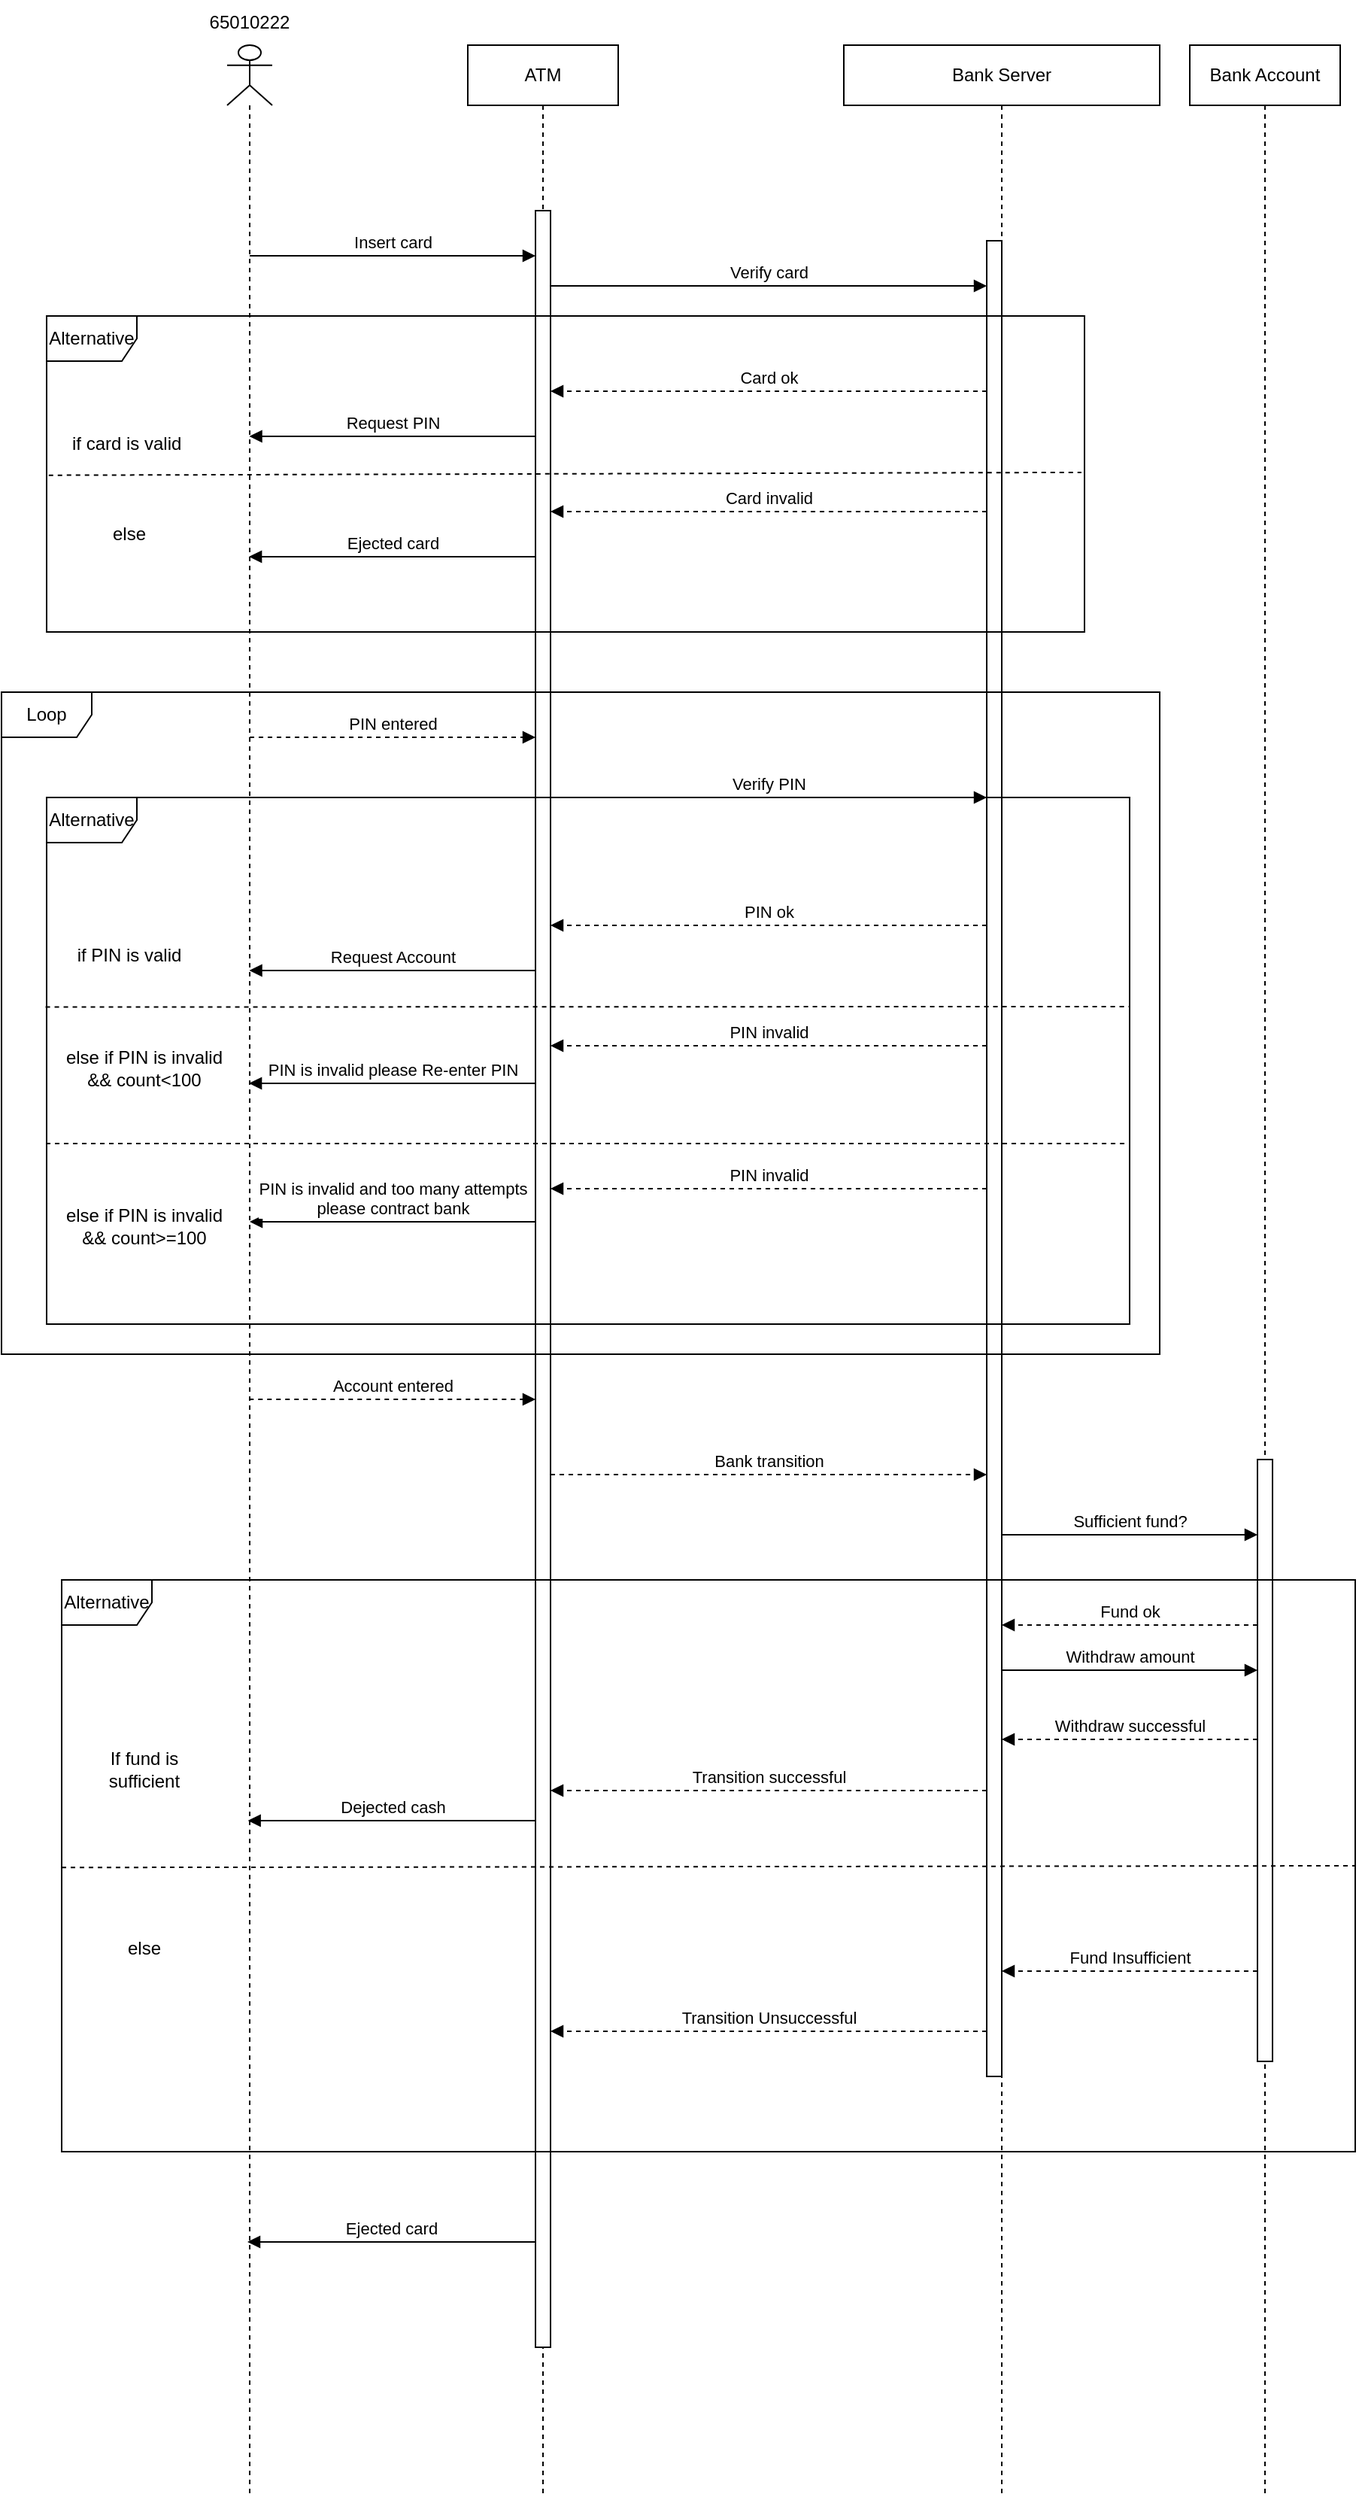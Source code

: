 <mxfile version="22.1.18" type="github">
  <diagram name="Page-1" id="NzDTx-EXhJpQ_yGbVrHP">
    <mxGraphModel dx="622" dy="341" grid="1" gridSize="10" guides="1" tooltips="1" connect="1" arrows="1" fold="1" page="1" pageScale="1" pageWidth="413" pageHeight="291" math="0" shadow="0">
      <root>
        <mxCell id="0" />
        <mxCell id="1" parent="0" />
        <mxCell id="DMxKC2c3olDFvcrvxLOf-5" value="" style="shape=umlLifeline;perimeter=lifelinePerimeter;whiteSpace=wrap;html=1;container=1;dropTarget=0;collapsible=0;recursiveResize=0;outlineConnect=0;portConstraint=eastwest;newEdgeStyle={&quot;curved&quot;:0,&quot;rounded&quot;:0};participant=umlActor;" vertex="1" parent="1">
          <mxGeometry x="170" y="90" width="30" height="1630" as="geometry" />
        </mxCell>
        <mxCell id="DMxKC2c3olDFvcrvxLOf-6" value="ATM" style="shape=umlLifeline;perimeter=lifelinePerimeter;whiteSpace=wrap;html=1;container=1;dropTarget=0;collapsible=0;recursiveResize=0;outlineConnect=0;portConstraint=eastwest;newEdgeStyle={&quot;curved&quot;:0,&quot;rounded&quot;:0};" vertex="1" parent="1">
          <mxGeometry x="330" y="90" width="100" height="1630" as="geometry" />
        </mxCell>
        <mxCell id="DMxKC2c3olDFvcrvxLOf-7" value="" style="html=1;points=[[0,0,0,0,5],[0,1,0,0,-5],[1,0,0,0,5],[1,1,0,0,-5]];perimeter=orthogonalPerimeter;outlineConnect=0;targetShapes=umlLifeline;portConstraint=eastwest;newEdgeStyle={&quot;curved&quot;:0,&quot;rounded&quot;:0};" vertex="1" parent="DMxKC2c3olDFvcrvxLOf-6">
          <mxGeometry x="45" y="110" width="10" height="1420" as="geometry" />
        </mxCell>
        <mxCell id="DMxKC2c3olDFvcrvxLOf-8" value="Bank Server" style="shape=umlLifeline;perimeter=lifelinePerimeter;whiteSpace=wrap;html=1;container=1;dropTarget=0;collapsible=0;recursiveResize=0;outlineConnect=0;portConstraint=eastwest;newEdgeStyle={&quot;curved&quot;:0,&quot;rounded&quot;:0};" vertex="1" parent="1">
          <mxGeometry x="580" y="90" width="210" height="1630" as="geometry" />
        </mxCell>
        <mxCell id="DMxKC2c3olDFvcrvxLOf-9" value="" style="html=1;points=[[0,0,0,0,5],[0,1,0,0,-5],[1,0,0,0,5],[1,1,0,0,-5]];perimeter=orthogonalPerimeter;outlineConnect=0;targetShapes=umlLifeline;portConstraint=eastwest;newEdgeStyle={&quot;curved&quot;:0,&quot;rounded&quot;:0};" vertex="1" parent="DMxKC2c3olDFvcrvxLOf-8">
          <mxGeometry x="95" y="130" width="10" height="1220" as="geometry" />
        </mxCell>
        <mxCell id="DMxKC2c3olDFvcrvxLOf-22" value="PIN ok" style="html=1;verticalAlign=bottom;endArrow=block;curved=0;rounded=0;dashed=1;" edge="1" parent="DMxKC2c3olDFvcrvxLOf-8" source="DMxKC2c3olDFvcrvxLOf-9">
          <mxGeometry width="80" relative="1" as="geometry">
            <mxPoint x="45" y="585" as="sourcePoint" />
            <mxPoint x="-195" y="585" as="targetPoint" />
          </mxGeometry>
        </mxCell>
        <mxCell id="DMxKC2c3olDFvcrvxLOf-23" value="PIN invalid" style="html=1;verticalAlign=bottom;endArrow=block;curved=0;rounded=0;dashed=1;" edge="1" parent="DMxKC2c3olDFvcrvxLOf-8" source="DMxKC2c3olDFvcrvxLOf-9">
          <mxGeometry width="80" relative="1" as="geometry">
            <mxPoint x="45" y="665" as="sourcePoint" />
            <mxPoint x="-195" y="665" as="targetPoint" />
          </mxGeometry>
        </mxCell>
        <mxCell id="DMxKC2c3olDFvcrvxLOf-24" value="Request Account" style="html=1;verticalAlign=bottom;endArrow=block;curved=0;rounded=0;" edge="1" parent="DMxKC2c3olDFvcrvxLOf-8">
          <mxGeometry width="80" relative="1" as="geometry">
            <mxPoint x="-205" y="615" as="sourcePoint" />
            <mxPoint x="-395.241" y="615" as="targetPoint" />
          </mxGeometry>
        </mxCell>
        <mxCell id="DMxKC2c3olDFvcrvxLOf-27" value="if PIN is valid" style="text;html=1;strokeColor=none;fillColor=none;align=center;verticalAlign=middle;whiteSpace=wrap;rounded=0;" vertex="1" parent="DMxKC2c3olDFvcrvxLOf-8">
          <mxGeometry x="-520" y="590" width="90" height="30" as="geometry" />
        </mxCell>
        <mxCell id="DMxKC2c3olDFvcrvxLOf-28" value="else if PIN is invalid &amp;amp;&amp;amp; count&amp;lt;100" style="text;html=1;strokeColor=none;fillColor=none;align=center;verticalAlign=middle;whiteSpace=wrap;rounded=0;" vertex="1" parent="DMxKC2c3olDFvcrvxLOf-8">
          <mxGeometry x="-520" y="665" width="110" height="30" as="geometry" />
        </mxCell>
        <mxCell id="DMxKC2c3olDFvcrvxLOf-30" value="PIN entered" style="html=1;verticalAlign=bottom;endArrow=block;curved=0;rounded=0;dashed=1;" edge="1" parent="DMxKC2c3olDFvcrvxLOf-8">
          <mxGeometry width="80" relative="1" as="geometry">
            <mxPoint x="-395" y="460" as="sourcePoint" />
            <mxPoint x="-205" y="460" as="targetPoint" />
          </mxGeometry>
        </mxCell>
        <mxCell id="DMxKC2c3olDFvcrvxLOf-31" value="Verify PIN" style="html=1;verticalAlign=bottom;endArrow=block;curved=0;rounded=0;dashed=1;" edge="1" parent="DMxKC2c3olDFvcrvxLOf-8" target="DMxKC2c3olDFvcrvxLOf-9">
          <mxGeometry width="80" relative="1" as="geometry">
            <mxPoint x="-195" y="500" as="sourcePoint" />
            <mxPoint x="45" y="500" as="targetPoint" />
          </mxGeometry>
        </mxCell>
        <mxCell id="DMxKC2c3olDFvcrvxLOf-54" value="Loop" style="shape=umlFrame;whiteSpace=wrap;html=1;pointerEvents=0;" vertex="1" parent="DMxKC2c3olDFvcrvxLOf-8">
          <mxGeometry x="-560" y="430" width="770" height="440" as="geometry" />
        </mxCell>
        <mxCell id="DMxKC2c3olDFvcrvxLOf-10" value="Bank Account" style="shape=umlLifeline;perimeter=lifelinePerimeter;whiteSpace=wrap;html=1;container=1;dropTarget=0;collapsible=0;recursiveResize=0;outlineConnect=0;portConstraint=eastwest;newEdgeStyle={&quot;curved&quot;:0,&quot;rounded&quot;:0};" vertex="1" parent="1">
          <mxGeometry x="810" y="90" width="100" height="1630" as="geometry" />
        </mxCell>
        <mxCell id="DMxKC2c3olDFvcrvxLOf-11" value="" style="html=1;points=[[0,0,0,0,5],[0,1,0,0,-5],[1,0,0,0,5],[1,1,0,0,-5]];perimeter=orthogonalPerimeter;outlineConnect=0;targetShapes=umlLifeline;portConstraint=eastwest;newEdgeStyle={&quot;curved&quot;:0,&quot;rounded&quot;:0};" vertex="1" parent="DMxKC2c3olDFvcrvxLOf-10">
          <mxGeometry x="45" y="940" width="10" height="400" as="geometry" />
        </mxCell>
        <mxCell id="DMxKC2c3olDFvcrvxLOf-12" value="Insert card" style="html=1;verticalAlign=bottom;endArrow=block;curved=0;rounded=0;" edge="1" parent="1" source="DMxKC2c3olDFvcrvxLOf-5" target="DMxKC2c3olDFvcrvxLOf-7">
          <mxGeometry width="80" relative="1" as="geometry">
            <mxPoint x="180" y="220" as="sourcePoint" />
            <mxPoint x="380" y="230" as="targetPoint" />
            <Array as="points">
              <mxPoint x="330" y="230" />
            </Array>
          </mxGeometry>
        </mxCell>
        <mxCell id="DMxKC2c3olDFvcrvxLOf-13" value="Verify card" style="html=1;verticalAlign=bottom;endArrow=block;curved=0;rounded=0;" edge="1" parent="1" target="DMxKC2c3olDFvcrvxLOf-9">
          <mxGeometry width="80" relative="1" as="geometry">
            <mxPoint x="385" y="250" as="sourcePoint" />
            <mxPoint x="625" y="250" as="targetPoint" />
            <Array as="points">
              <mxPoint x="560" y="250" />
            </Array>
          </mxGeometry>
        </mxCell>
        <mxCell id="DMxKC2c3olDFvcrvxLOf-14" value="Card ok" style="html=1;verticalAlign=bottom;endArrow=block;curved=0;rounded=0;dashed=1;" edge="1" parent="1" source="DMxKC2c3olDFvcrvxLOf-9">
          <mxGeometry width="80" relative="1" as="geometry">
            <mxPoint x="625" y="320" as="sourcePoint" />
            <mxPoint x="385" y="320" as="targetPoint" />
          </mxGeometry>
        </mxCell>
        <mxCell id="DMxKC2c3olDFvcrvxLOf-15" value="Card invalid" style="html=1;verticalAlign=bottom;endArrow=block;curved=0;rounded=0;dashed=1;" edge="1" parent="1" source="DMxKC2c3olDFvcrvxLOf-9">
          <mxGeometry width="80" relative="1" as="geometry">
            <mxPoint x="625" y="400" as="sourcePoint" />
            <mxPoint x="385" y="400" as="targetPoint" />
          </mxGeometry>
        </mxCell>
        <mxCell id="DMxKC2c3olDFvcrvxLOf-16" value="Request PIN" style="html=1;verticalAlign=bottom;endArrow=block;curved=0;rounded=0;" edge="1" parent="1">
          <mxGeometry width="80" relative="1" as="geometry">
            <mxPoint x="375" y="350" as="sourcePoint" />
            <mxPoint x="184.759" y="350" as="targetPoint" />
          </mxGeometry>
        </mxCell>
        <mxCell id="DMxKC2c3olDFvcrvxLOf-17" value="Ejected card" style="html=1;verticalAlign=bottom;endArrow=block;curved=0;rounded=0;" edge="1" parent="1">
          <mxGeometry width="80" relative="1" as="geometry">
            <mxPoint x="375" y="430" as="sourcePoint" />
            <mxPoint x="184.548" y="430" as="targetPoint" />
          </mxGeometry>
        </mxCell>
        <mxCell id="DMxKC2c3olDFvcrvxLOf-18" value="Alternative" style="shape=umlFrame;whiteSpace=wrap;html=1;pointerEvents=0;" vertex="1" parent="1">
          <mxGeometry x="50" y="270" width="690" height="210" as="geometry" />
        </mxCell>
        <mxCell id="DMxKC2c3olDFvcrvxLOf-19" value="if card is valid&amp;nbsp;" style="text;html=1;strokeColor=none;fillColor=none;align=center;verticalAlign=middle;whiteSpace=wrap;rounded=0;" vertex="1" parent="1">
          <mxGeometry x="60" y="340" width="90" height="30" as="geometry" />
        </mxCell>
        <mxCell id="DMxKC2c3olDFvcrvxLOf-20" value="else" style="text;html=1;strokeColor=none;fillColor=none;align=center;verticalAlign=middle;whiteSpace=wrap;rounded=0;" vertex="1" parent="1">
          <mxGeometry x="60" y="400" width="90" height="30" as="geometry" />
        </mxCell>
        <mxCell id="DMxKC2c3olDFvcrvxLOf-21" value="" style="endArrow=none;dashed=1;html=1;rounded=0;exitX=0.002;exitY=0.504;exitDx=0;exitDy=0;exitPerimeter=0;entryX=0.997;entryY=0.495;entryDx=0;entryDy=0;entryPerimeter=0;" edge="1" parent="1" source="DMxKC2c3olDFvcrvxLOf-18" target="DMxKC2c3olDFvcrvxLOf-18">
          <mxGeometry width="50" height="50" relative="1" as="geometry">
            <mxPoint x="140" y="420" as="sourcePoint" />
            <mxPoint x="190" y="370" as="targetPoint" />
          </mxGeometry>
        </mxCell>
        <mxCell id="DMxKC2c3olDFvcrvxLOf-33" value="Bank transition" style="html=1;verticalAlign=bottom;endArrow=block;curved=0;rounded=0;dashed=1;" edge="1" parent="1">
          <mxGeometry width="80" relative="1" as="geometry">
            <mxPoint x="385" y="1040" as="sourcePoint" />
            <mxPoint x="675" y="1040.0" as="targetPoint" />
          </mxGeometry>
        </mxCell>
        <mxCell id="DMxKC2c3olDFvcrvxLOf-34" value="Sufficient fund?" style="html=1;verticalAlign=bottom;endArrow=block;curved=0;rounded=0;" edge="1" parent="1">
          <mxGeometry width="80" relative="1" as="geometry">
            <mxPoint x="685" y="1080" as="sourcePoint" />
            <mxPoint x="855" y="1080" as="targetPoint" />
          </mxGeometry>
        </mxCell>
        <mxCell id="DMxKC2c3olDFvcrvxLOf-35" value="Fund ok" style="html=1;verticalAlign=bottom;endArrow=block;curved=0;rounded=0;dashed=1;" edge="1" parent="1" target="DMxKC2c3olDFvcrvxLOf-9">
          <mxGeometry width="80" relative="1" as="geometry">
            <mxPoint x="855" y="1140" as="sourcePoint" />
            <mxPoint x="635" y="1140" as="targetPoint" />
          </mxGeometry>
        </mxCell>
        <mxCell id="DMxKC2c3olDFvcrvxLOf-36" value="Withdraw successful" style="html=1;verticalAlign=bottom;endArrow=block;curved=0;rounded=0;dashed=1;" edge="1" parent="1" target="DMxKC2c3olDFvcrvxLOf-9">
          <mxGeometry width="80" relative="1" as="geometry">
            <mxPoint x="855" y="1216" as="sourcePoint" />
            <mxPoint x="635" y="1216" as="targetPoint" />
          </mxGeometry>
        </mxCell>
        <mxCell id="DMxKC2c3olDFvcrvxLOf-37" value="Withdraw amount" style="html=1;verticalAlign=bottom;endArrow=block;curved=0;rounded=0;" edge="1" parent="1" source="DMxKC2c3olDFvcrvxLOf-9">
          <mxGeometry width="80" relative="1" as="geometry">
            <mxPoint x="635" y="1170.0" as="sourcePoint" />
            <mxPoint x="855" y="1170.0" as="targetPoint" />
          </mxGeometry>
        </mxCell>
        <mxCell id="DMxKC2c3olDFvcrvxLOf-38" value="Fund Insufficient" style="html=1;verticalAlign=bottom;endArrow=block;curved=0;rounded=0;dashed=1;" edge="1" parent="1" target="DMxKC2c3olDFvcrvxLOf-9">
          <mxGeometry width="80" relative="1" as="geometry">
            <mxPoint x="855" y="1370" as="sourcePoint" />
            <mxPoint x="635" y="1370" as="targetPoint" />
          </mxGeometry>
        </mxCell>
        <mxCell id="DMxKC2c3olDFvcrvxLOf-39" value="Transition successful" style="html=1;verticalAlign=bottom;endArrow=block;curved=0;rounded=0;dashed=1;" edge="1" parent="1" source="DMxKC2c3olDFvcrvxLOf-9">
          <mxGeometry width="80" relative="1" as="geometry">
            <mxPoint x="625" y="1250" as="sourcePoint" />
            <mxPoint x="385" y="1250" as="targetPoint" />
            <mxPoint as="offset" />
          </mxGeometry>
        </mxCell>
        <mxCell id="DMxKC2c3olDFvcrvxLOf-40" value="Alternative" style="shape=umlFrame;whiteSpace=wrap;html=1;pointerEvents=0;" vertex="1" parent="1">
          <mxGeometry x="60" y="1110" width="860" height="380" as="geometry" />
        </mxCell>
        <mxCell id="DMxKC2c3olDFvcrvxLOf-41" value="" style="endArrow=none;dashed=1;html=1;rounded=0;exitX=0;exitY=0.503;exitDx=0;exitDy=0;exitPerimeter=0;entryX=1;entryY=0.5;entryDx=0;entryDy=0;entryPerimeter=0;" edge="1" parent="1" source="DMxKC2c3olDFvcrvxLOf-40" target="DMxKC2c3olDFvcrvxLOf-40">
          <mxGeometry width="50" height="50" relative="1" as="geometry">
            <mxPoint x="110" y="1372" as="sourcePoint" />
            <mxPoint x="722" y="1370" as="targetPoint" />
          </mxGeometry>
        </mxCell>
        <mxCell id="DMxKC2c3olDFvcrvxLOf-42" value="Transition Unsuccessful" style="html=1;verticalAlign=bottom;endArrow=block;curved=0;rounded=0;dashed=1;" edge="1" parent="1" source="DMxKC2c3olDFvcrvxLOf-9">
          <mxGeometry width="80" relative="1" as="geometry">
            <mxPoint x="625" y="1410.0" as="sourcePoint" />
            <mxPoint x="385" y="1410.0" as="targetPoint" />
          </mxGeometry>
        </mxCell>
        <mxCell id="DMxKC2c3olDFvcrvxLOf-43" value="Ejected card" style="html=1;verticalAlign=bottom;endArrow=block;curved=0;rounded=0;" edge="1" parent="1">
          <mxGeometry width="80" relative="1" as="geometry">
            <mxPoint x="375" y="1550" as="sourcePoint" />
            <mxPoint x="183.5" y="1550" as="targetPoint" />
          </mxGeometry>
        </mxCell>
        <mxCell id="DMxKC2c3olDFvcrvxLOf-44" value="Dejected cash" style="html=1;verticalAlign=bottom;endArrow=block;curved=0;rounded=0;" edge="1" parent="1">
          <mxGeometry width="80" relative="1" as="geometry">
            <mxPoint x="375" y="1270" as="sourcePoint" />
            <mxPoint x="183.833" y="1270" as="targetPoint" />
          </mxGeometry>
        </mxCell>
        <mxCell id="DMxKC2c3olDFvcrvxLOf-45" value="If fund is sufficient" style="text;html=1;strokeColor=none;fillColor=none;align=center;verticalAlign=middle;whiteSpace=wrap;rounded=0;" vertex="1" parent="1">
          <mxGeometry x="70" y="1216" width="90" height="40" as="geometry" />
        </mxCell>
        <mxCell id="DMxKC2c3olDFvcrvxLOf-46" value="else" style="text;html=1;strokeColor=none;fillColor=none;align=center;verticalAlign=middle;whiteSpace=wrap;rounded=0;" vertex="1" parent="1">
          <mxGeometry x="80" y="1340" width="70" height="30" as="geometry" />
        </mxCell>
        <mxCell id="DMxKC2c3olDFvcrvxLOf-47" value="65010222" style="text;html=1;strokeColor=none;fillColor=none;align=center;verticalAlign=middle;whiteSpace=wrap;rounded=0;" vertex="1" parent="1">
          <mxGeometry x="155" y="60" width="60" height="30" as="geometry" />
        </mxCell>
        <mxCell id="DMxKC2c3olDFvcrvxLOf-32" value="Account entered" style="html=1;verticalAlign=bottom;endArrow=block;curved=0;rounded=0;dashed=1;" edge="1" parent="1">
          <mxGeometry width="80" relative="1" as="geometry">
            <mxPoint x="184.63" y="990" as="sourcePoint" />
            <mxPoint x="375" y="990" as="targetPoint" />
          </mxGeometry>
        </mxCell>
        <mxCell id="DMxKC2c3olDFvcrvxLOf-26" value="Alternative" style="shape=umlFrame;whiteSpace=wrap;html=1;pointerEvents=0;" vertex="1" parent="1">
          <mxGeometry x="50" y="590" width="720" height="350" as="geometry" />
        </mxCell>
        <mxCell id="DMxKC2c3olDFvcrvxLOf-29" value="" style="endArrow=none;dashed=1;html=1;rounded=0;exitX=-0.001;exitY=0.398;exitDx=0;exitDy=0;exitPerimeter=0;entryX=1;entryY=0.397;entryDx=0;entryDy=0;entryPerimeter=0;" edge="1" parent="1" source="DMxKC2c3olDFvcrvxLOf-26" target="DMxKC2c3olDFvcrvxLOf-26">
          <mxGeometry width="50" height="50" relative="1" as="geometry">
            <mxPoint x="140" y="775" as="sourcePoint" />
            <mxPoint x="190" y="725" as="targetPoint" />
          </mxGeometry>
        </mxCell>
        <mxCell id="DMxKC2c3olDFvcrvxLOf-55" value="" style="endArrow=none;dashed=1;html=1;rounded=0;exitX=-0.001;exitY=0.398;exitDx=0;exitDy=0;exitPerimeter=0;entryX=1;entryY=0.397;entryDx=0;entryDy=0;entryPerimeter=0;" edge="1" parent="1">
          <mxGeometry width="50" height="50" relative="1" as="geometry">
            <mxPoint x="49.5" y="820" as="sourcePoint" />
            <mxPoint x="770.5" y="820" as="targetPoint" />
          </mxGeometry>
        </mxCell>
        <mxCell id="DMxKC2c3olDFvcrvxLOf-56" value="else if PIN is invalid &amp;amp;&amp;amp; count&amp;gt;=100" style="text;html=1;strokeColor=none;fillColor=none;align=center;verticalAlign=middle;whiteSpace=wrap;rounded=0;" vertex="1" parent="1">
          <mxGeometry x="60" y="860" width="110" height="30" as="geometry" />
        </mxCell>
        <mxCell id="DMxKC2c3olDFvcrvxLOf-58" value="PIN invalid" style="html=1;verticalAlign=bottom;endArrow=block;curved=0;rounded=0;dashed=1;" edge="1" parent="1">
          <mxGeometry width="80" relative="1" as="geometry">
            <mxPoint x="675" y="850" as="sourcePoint" />
            <mxPoint x="385" y="850" as="targetPoint" />
          </mxGeometry>
        </mxCell>
        <mxCell id="DMxKC2c3olDFvcrvxLOf-59" value="PIN is invalid and too many attempts&lt;br&gt;please contract bank" style="html=1;verticalAlign=bottom;endArrow=block;curved=0;rounded=0;exitX=0.5;exitY=0.465;exitDx=0;exitDy=0;exitPerimeter=0;" edge="1" parent="1" target="DMxKC2c3olDFvcrvxLOf-5">
          <mxGeometry width="80" relative="1" as="geometry">
            <mxPoint x="375.11" y="872.0" as="sourcePoint" />
            <mxPoint x="180.004" y="872.0" as="targetPoint" />
          </mxGeometry>
        </mxCell>
        <mxCell id="DMxKC2c3olDFvcrvxLOf-25" value="PIN is invalid please Re-enter PIN" style="html=1;verticalAlign=bottom;endArrow=block;curved=0;rounded=0;" edge="1" parent="1">
          <mxGeometry width="80" relative="1" as="geometry">
            <mxPoint x="375" y="780" as="sourcePoint" />
            <mxPoint x="184.548" y="780" as="targetPoint" />
          </mxGeometry>
        </mxCell>
      </root>
    </mxGraphModel>
  </diagram>
</mxfile>
